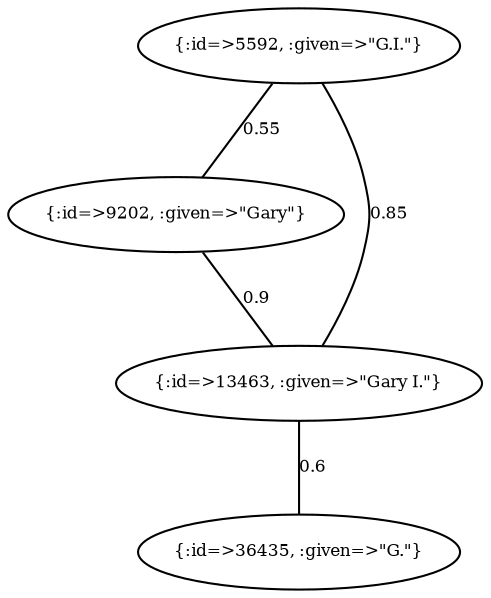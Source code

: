 graph Collector__WeightedGraph {
    "{:id=>5592, :given=>\"G.I.\"}" [
        fontsize = 8,
        label = "{:id=>5592, :given=>\"G.I.\"}"
    ]

    "{:id=>9202, :given=>\"Gary\"}" [
        fontsize = 8,
        label = "{:id=>9202, :given=>\"Gary\"}"
    ]

    "{:id=>13463, :given=>\"Gary I.\"}" [
        fontsize = 8,
        label = "{:id=>13463, :given=>\"Gary I.\"}"
    ]

    "{:id=>36435, :given=>\"G.\"}" [
        fontsize = 8,
        label = "{:id=>36435, :given=>\"G.\"}"
    ]

    "{:id=>5592, :given=>\"G.I.\"}" -- "{:id=>9202, :given=>\"Gary\"}" [
        fontsize = 8,
        label = 0.55
    ]

    "{:id=>5592, :given=>\"G.I.\"}" -- "{:id=>13463, :given=>\"Gary I.\"}" [
        fontsize = 8,
        label = 0.85
    ]

    "{:id=>9202, :given=>\"Gary\"}" -- "{:id=>13463, :given=>\"Gary I.\"}" [
        fontsize = 8,
        label = 0.9
    ]

    "{:id=>13463, :given=>\"Gary I.\"}" -- "{:id=>36435, :given=>\"G.\"}" [
        fontsize = 8,
        label = 0.6
    ]
}
